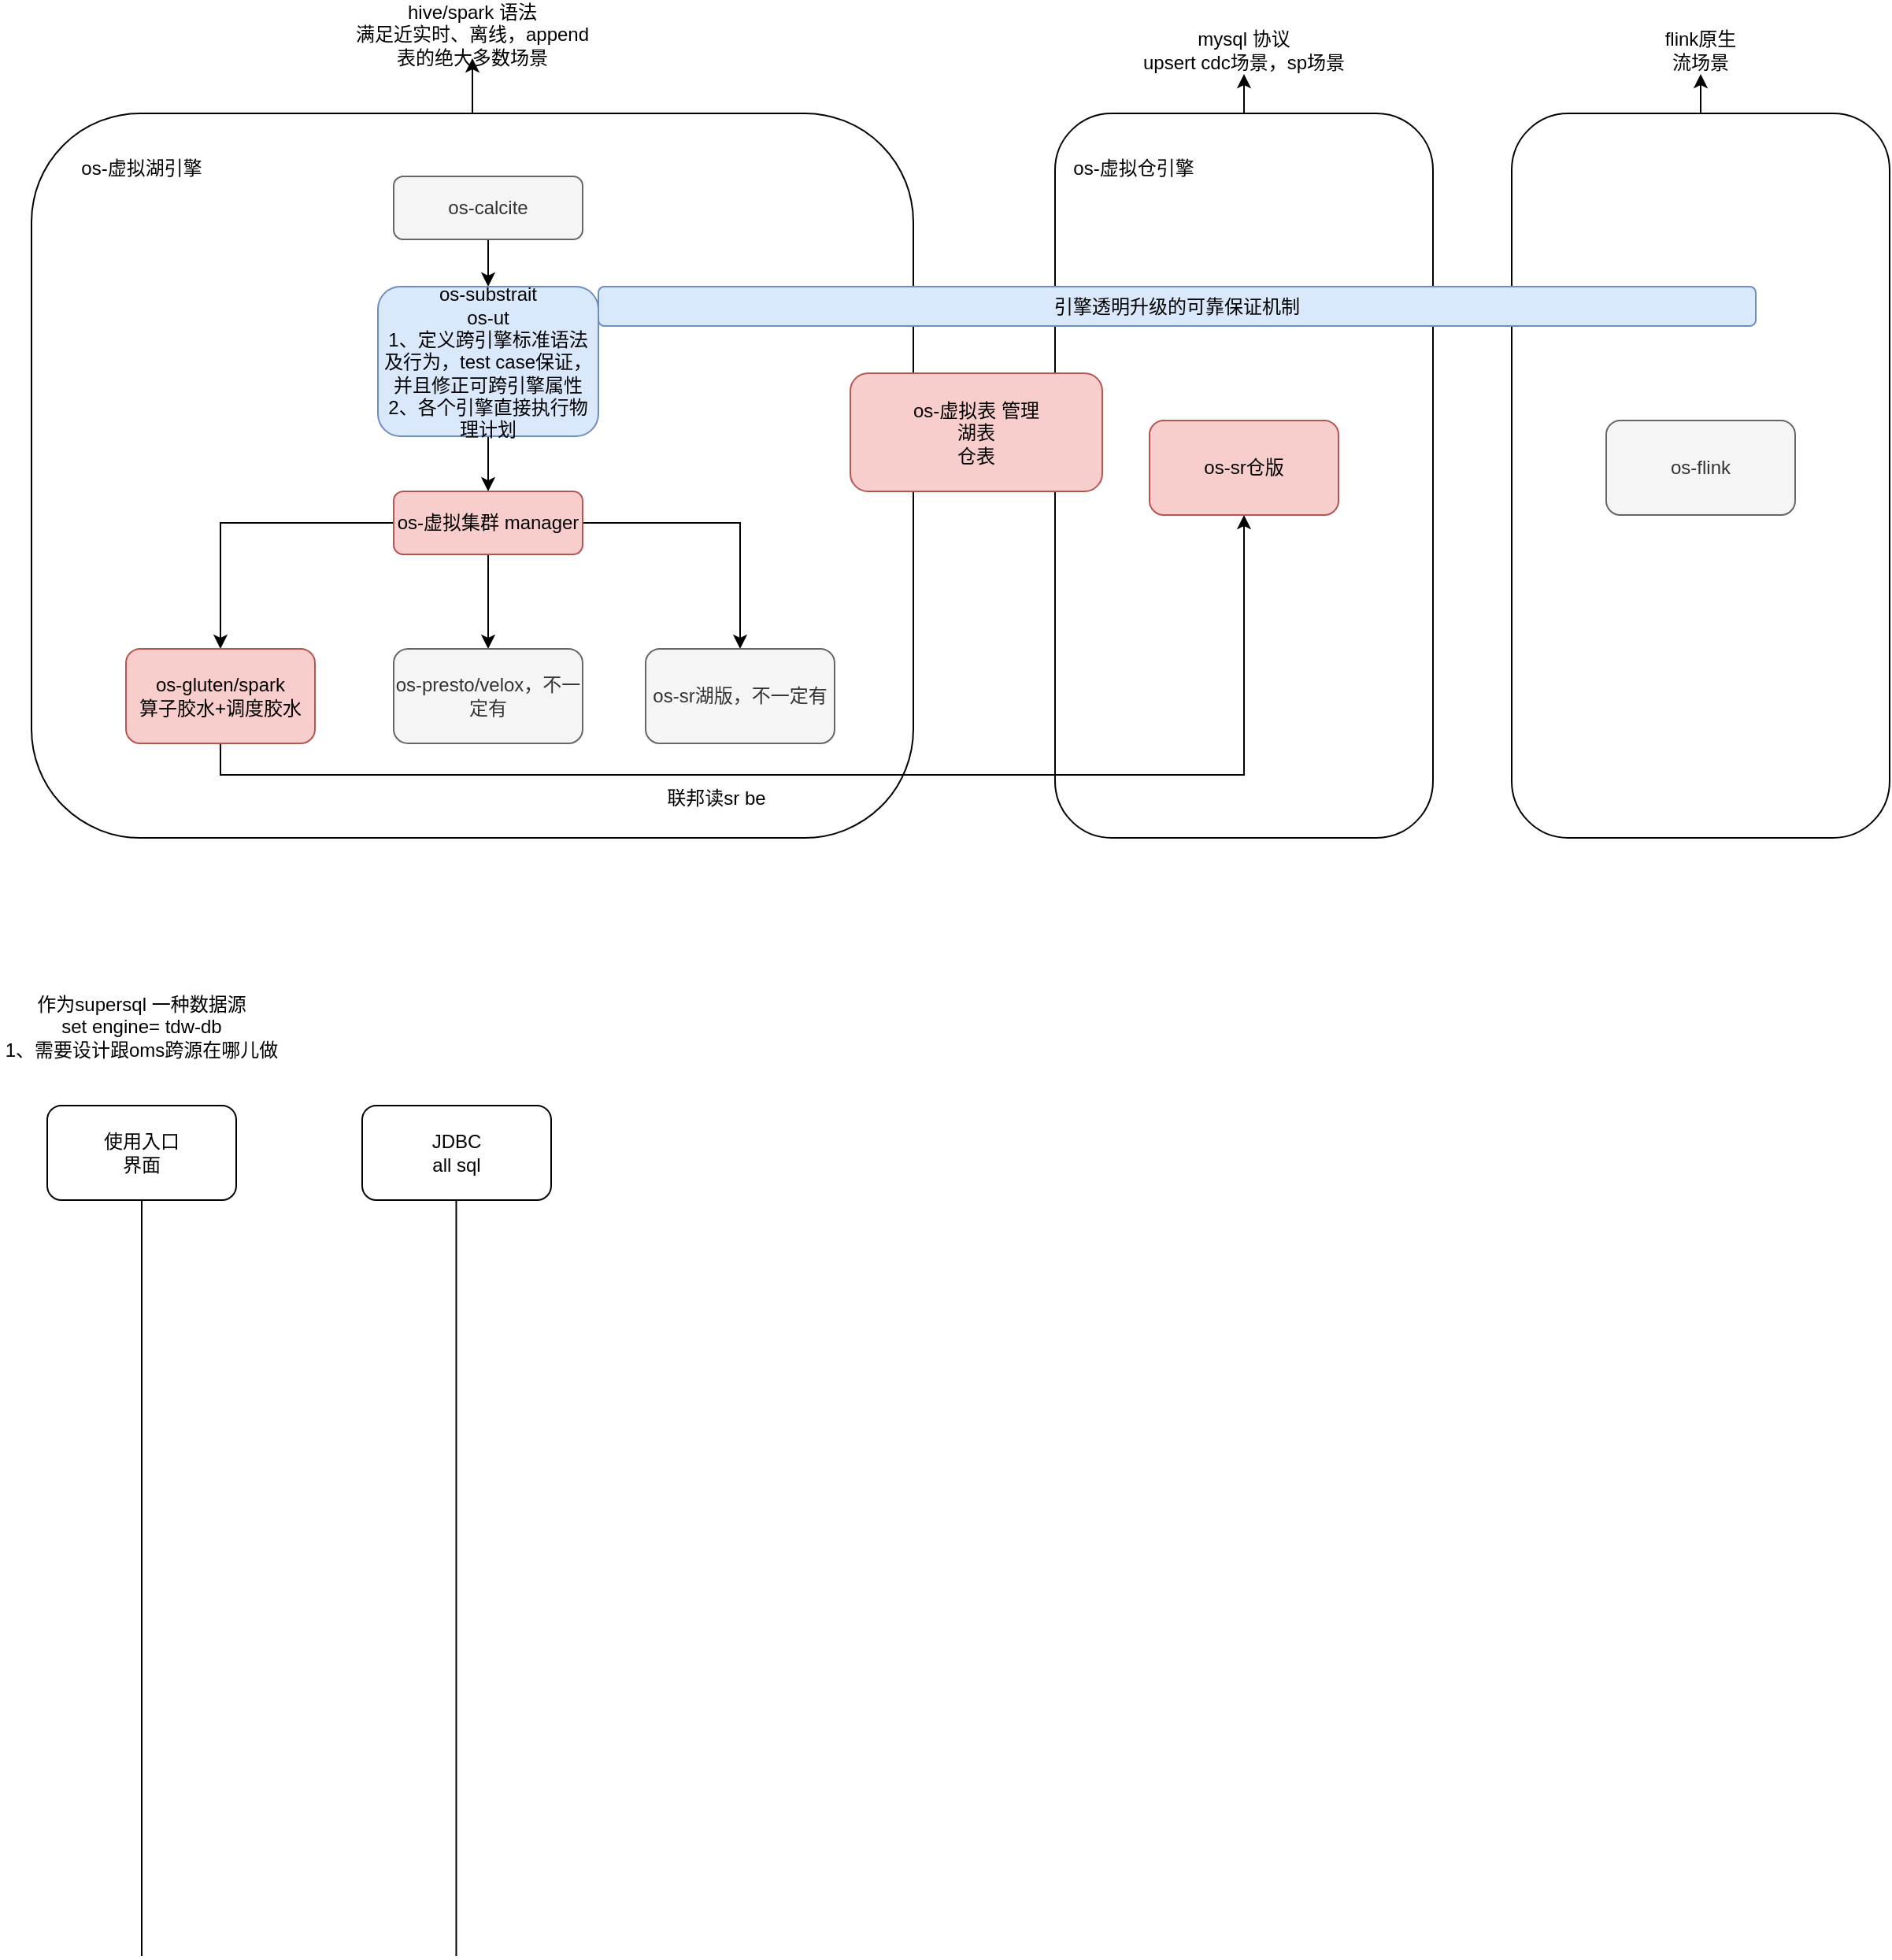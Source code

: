 <mxfile version="21.3.5" type="github">
  <diagram name="Page-1" id="8lwrr520fnj5I97nS26R">
    <mxGraphModel dx="772" dy="452" grid="1" gridSize="10" guides="1" tooltips="1" connect="1" arrows="1" fold="1" page="1" pageScale="1" pageWidth="827" pageHeight="1169" math="0" shadow="0">
      <root>
        <mxCell id="0" />
        <mxCell id="1" parent="0" />
        <mxCell id="vNtmrMND30P4OsVdQT8x-15" value="" style="rounded=1;whiteSpace=wrap;html=1;" vertex="1" parent="1">
          <mxGeometry x="720" y="390" width="240" height="460" as="geometry" />
        </mxCell>
        <mxCell id="vNtmrMND30P4OsVdQT8x-16" style="edgeStyle=orthogonalEdgeStyle;rounded=0;orthogonalLoop=1;jettySize=auto;html=1;" edge="1" parent="1" source="vNtmrMND30P4OsVdQT8x-10" target="vNtmrMND30P4OsVdQT8x-17">
          <mxGeometry relative="1" as="geometry">
            <mxPoint x="350" y="340" as="targetPoint" />
          </mxGeometry>
        </mxCell>
        <mxCell id="vNtmrMND30P4OsVdQT8x-10" value="" style="rounded=1;whiteSpace=wrap;html=1;" vertex="1" parent="1">
          <mxGeometry x="70" y="390" width="560" height="460" as="geometry" />
        </mxCell>
        <mxCell id="vNtmrMND30P4OsVdQT8x-6" style="edgeStyle=orthogonalEdgeStyle;rounded=0;orthogonalLoop=1;jettySize=auto;html=1;entryX=0.5;entryY=0;entryDx=0;entryDy=0;" edge="1" parent="1" source="vNtmrMND30P4OsVdQT8x-1" target="vNtmrMND30P4OsVdQT8x-2">
          <mxGeometry relative="1" as="geometry" />
        </mxCell>
        <mxCell id="vNtmrMND30P4OsVdQT8x-1" value="os-calcite" style="rounded=1;whiteSpace=wrap;html=1;fillColor=#f5f5f5;fontColor=#333333;strokeColor=#666666;" vertex="1" parent="1">
          <mxGeometry x="300" y="430" width="120" height="40" as="geometry" />
        </mxCell>
        <mxCell id="vNtmrMND30P4OsVdQT8x-7" style="edgeStyle=orthogonalEdgeStyle;rounded=0;orthogonalLoop=1;jettySize=auto;html=1;exitX=0;exitY=0.5;exitDx=0;exitDy=0;" edge="1" parent="1" source="vNtmrMND30P4OsVdQT8x-12" target="vNtmrMND30P4OsVdQT8x-3">
          <mxGeometry relative="1" as="geometry" />
        </mxCell>
        <mxCell id="vNtmrMND30P4OsVdQT8x-8" style="edgeStyle=orthogonalEdgeStyle;rounded=0;orthogonalLoop=1;jettySize=auto;html=1;entryX=0.5;entryY=0;entryDx=0;entryDy=0;exitX=0.5;exitY=1;exitDx=0;exitDy=0;" edge="1" parent="1" source="vNtmrMND30P4OsVdQT8x-12" target="vNtmrMND30P4OsVdQT8x-4">
          <mxGeometry relative="1" as="geometry" />
        </mxCell>
        <mxCell id="vNtmrMND30P4OsVdQT8x-9" style="edgeStyle=orthogonalEdgeStyle;rounded=0;orthogonalLoop=1;jettySize=auto;html=1;exitX=1;exitY=0.5;exitDx=0;exitDy=0;" edge="1" parent="1" source="vNtmrMND30P4OsVdQT8x-12" target="vNtmrMND30P4OsVdQT8x-5">
          <mxGeometry relative="1" as="geometry" />
        </mxCell>
        <mxCell id="vNtmrMND30P4OsVdQT8x-13" style="edgeStyle=orthogonalEdgeStyle;rounded=0;orthogonalLoop=1;jettySize=auto;html=1;entryX=0.5;entryY=0;entryDx=0;entryDy=0;" edge="1" parent="1" source="vNtmrMND30P4OsVdQT8x-2" target="vNtmrMND30P4OsVdQT8x-12">
          <mxGeometry relative="1" as="geometry" />
        </mxCell>
        <mxCell id="vNtmrMND30P4OsVdQT8x-2" value="&lt;font style=&quot;font-size: 12px;&quot;&gt;os-substrait&lt;br&gt;os-ut&lt;br style=&quot;font-size: 10px;&quot;&gt;1、定义跨引擎标准语法及行为，test case保证，并且修正可跨引擎属性&lt;br style=&quot;font-size: 10px;&quot;&gt;2、各个引擎直接执行物理计划&lt;/font&gt;" style="rounded=1;whiteSpace=wrap;html=1;fontSize=10;fillColor=#dae8fc;strokeColor=#6c8ebf;" vertex="1" parent="1">
          <mxGeometry x="290" y="500" width="140" height="95" as="geometry" />
        </mxCell>
        <mxCell id="vNtmrMND30P4OsVdQT8x-23" style="edgeStyle=orthogonalEdgeStyle;rounded=0;orthogonalLoop=1;jettySize=auto;html=1;" edge="1" parent="1" source="vNtmrMND30P4OsVdQT8x-3" target="vNtmrMND30P4OsVdQT8x-22">
          <mxGeometry relative="1" as="geometry">
            <Array as="points">
              <mxPoint x="190" y="810" />
              <mxPoint x="840" y="810" />
            </Array>
          </mxGeometry>
        </mxCell>
        <mxCell id="vNtmrMND30P4OsVdQT8x-3" value="os-gluten/spark&lt;br&gt;算子胶水+调度胶水" style="rounded=1;whiteSpace=wrap;html=1;fillColor=#f8cecc;strokeColor=#b85450;" vertex="1" parent="1">
          <mxGeometry x="130" y="730" width="120" height="60" as="geometry" />
        </mxCell>
        <mxCell id="vNtmrMND30P4OsVdQT8x-4" value="os-presto/velox，不一定有" style="rounded=1;whiteSpace=wrap;html=1;fillColor=#f5f5f5;fontColor=#333333;strokeColor=#666666;" vertex="1" parent="1">
          <mxGeometry x="300" y="730" width="120" height="60" as="geometry" />
        </mxCell>
        <mxCell id="vNtmrMND30P4OsVdQT8x-5" value="os-sr湖版，不一定有" style="rounded=1;whiteSpace=wrap;html=1;fillColor=#f5f5f5;fontColor=#333333;strokeColor=#666666;" vertex="1" parent="1">
          <mxGeometry x="460" y="730" width="120" height="60" as="geometry" />
        </mxCell>
        <mxCell id="vNtmrMND30P4OsVdQT8x-11" value="os-虚拟湖引擎" style="text;html=1;strokeColor=none;fillColor=none;align=center;verticalAlign=middle;whiteSpace=wrap;rounded=0;" vertex="1" parent="1">
          <mxGeometry x="100" y="410" width="80" height="30" as="geometry" />
        </mxCell>
        <mxCell id="vNtmrMND30P4OsVdQT8x-12" value="os-虚拟集群 manager" style="rounded=1;whiteSpace=wrap;html=1;fillColor=#f8cecc;strokeColor=#b85450;" vertex="1" parent="1">
          <mxGeometry x="300" y="630" width="120" height="40" as="geometry" />
        </mxCell>
        <mxCell id="vNtmrMND30P4OsVdQT8x-14" value="os-虚拟表 管理&lt;br&gt;湖表&lt;br&gt;仓表" style="rounded=1;whiteSpace=wrap;html=1;fillColor=#f8cecc;strokeColor=#b85450;" vertex="1" parent="1">
          <mxGeometry x="590" y="555" width="160" height="75" as="geometry" />
        </mxCell>
        <mxCell id="vNtmrMND30P4OsVdQT8x-18" style="edgeStyle=orthogonalEdgeStyle;rounded=0;orthogonalLoop=1;jettySize=auto;html=1;" edge="1" parent="1" source="vNtmrMND30P4OsVdQT8x-15" target="vNtmrMND30P4OsVdQT8x-19">
          <mxGeometry relative="1" as="geometry">
            <mxPoint x="840.0" y="350" as="targetPoint" />
          </mxGeometry>
        </mxCell>
        <mxCell id="vNtmrMND30P4OsVdQT8x-17" value="hive/spark 语法&lt;br&gt;满足近实时、离线，append表的绝大多数场景" style="text;html=1;strokeColor=none;fillColor=none;align=center;verticalAlign=middle;whiteSpace=wrap;rounded=0;" vertex="1" parent="1">
          <mxGeometry x="270" y="325" width="160" height="30" as="geometry" />
        </mxCell>
        <mxCell id="vNtmrMND30P4OsVdQT8x-19" value="mysql 协议&lt;br&gt;upsert cdc场景，sp场景" style="text;html=1;strokeColor=none;fillColor=none;align=center;verticalAlign=middle;whiteSpace=wrap;rounded=0;" vertex="1" parent="1">
          <mxGeometry x="760" y="335" width="160" height="30" as="geometry" />
        </mxCell>
        <mxCell id="vNtmrMND30P4OsVdQT8x-25" style="edgeStyle=orthogonalEdgeStyle;rounded=0;orthogonalLoop=1;jettySize=auto;html=1;" edge="1" parent="1" source="vNtmrMND30P4OsVdQT8x-20" target="vNtmrMND30P4OsVdQT8x-26">
          <mxGeometry relative="1" as="geometry">
            <mxPoint x="1130" y="350" as="targetPoint" />
          </mxGeometry>
        </mxCell>
        <mxCell id="vNtmrMND30P4OsVdQT8x-20" value="" style="rounded=1;whiteSpace=wrap;html=1;" vertex="1" parent="1">
          <mxGeometry x="1010" y="390" width="240" height="460" as="geometry" />
        </mxCell>
        <mxCell id="vNtmrMND30P4OsVdQT8x-21" value="os-虚拟仓引擎" style="text;html=1;strokeColor=none;fillColor=none;align=center;verticalAlign=middle;whiteSpace=wrap;rounded=0;" vertex="1" parent="1">
          <mxGeometry x="730" y="410" width="80" height="30" as="geometry" />
        </mxCell>
        <mxCell id="vNtmrMND30P4OsVdQT8x-22" value="os-sr仓版" style="rounded=1;whiteSpace=wrap;html=1;fillColor=#f8cecc;strokeColor=#b85450;" vertex="1" parent="1">
          <mxGeometry x="780" y="585" width="120" height="60" as="geometry" />
        </mxCell>
        <mxCell id="vNtmrMND30P4OsVdQT8x-24" value="联邦读sr be" style="text;html=1;strokeColor=none;fillColor=none;align=center;verticalAlign=middle;whiteSpace=wrap;rounded=0;" vertex="1" parent="1">
          <mxGeometry x="460" y="810" width="90" height="30" as="geometry" />
        </mxCell>
        <mxCell id="vNtmrMND30P4OsVdQT8x-26" value="flink原生&lt;br&gt;流场景" style="text;html=1;strokeColor=none;fillColor=none;align=center;verticalAlign=middle;whiteSpace=wrap;rounded=0;" vertex="1" parent="1">
          <mxGeometry x="1090" y="335" width="80" height="30" as="geometry" />
        </mxCell>
        <mxCell id="vNtmrMND30P4OsVdQT8x-27" value="os-flink" style="rounded=1;whiteSpace=wrap;html=1;fillColor=#f5f5f5;strokeColor=#666666;fontColor=#333333;" vertex="1" parent="1">
          <mxGeometry x="1070" y="585" width="120" height="60" as="geometry" />
        </mxCell>
        <mxCell id="vNtmrMND30P4OsVdQT8x-28" value="引擎透明升级的可靠保证机制" style="rounded=1;whiteSpace=wrap;html=1;fillColor=#dae8fc;strokeColor=#6c8ebf;" vertex="1" parent="1">
          <mxGeometry x="430" y="500" width="735" height="25" as="geometry" />
        </mxCell>
        <mxCell id="vNtmrMND30P4OsVdQT8x-31" value="使用入口&lt;br&gt;界面" style="rounded=1;whiteSpace=wrap;html=1;" vertex="1" parent="1">
          <mxGeometry x="80" y="1020" width="120" height="60" as="geometry" />
        </mxCell>
        <mxCell id="vNtmrMND30P4OsVdQT8x-32" value="" style="endArrow=none;html=1;rounded=0;" edge="1" parent="1" target="vNtmrMND30P4OsVdQT8x-31">
          <mxGeometry width="50" height="50" relative="1" as="geometry">
            <mxPoint x="140" y="1560" as="sourcePoint" />
            <mxPoint x="165" y="1180" as="targetPoint" />
          </mxGeometry>
        </mxCell>
        <mxCell id="vNtmrMND30P4OsVdQT8x-33" value="JDBC&lt;br&gt;all sql" style="rounded=1;whiteSpace=wrap;html=1;" vertex="1" parent="1">
          <mxGeometry x="280" y="1020" width="120" height="60" as="geometry" />
        </mxCell>
        <mxCell id="vNtmrMND30P4OsVdQT8x-34" value="作为supersql 一种数据源&lt;br&gt;set engine= tdw-db&lt;br&gt;1、需要设计跟oms跨源在哪儿做" style="text;html=1;align=center;verticalAlign=middle;whiteSpace=wrap;rounded=0;" vertex="1" parent="1">
          <mxGeometry x="50" y="940" width="180" height="60" as="geometry" />
        </mxCell>
        <mxCell id="vNtmrMND30P4OsVdQT8x-35" value="" style="endArrow=none;html=1;rounded=0;" edge="1" parent="1">
          <mxGeometry width="50" height="50" relative="1" as="geometry">
            <mxPoint x="339.74" y="1560" as="sourcePoint" />
            <mxPoint x="339.74" y="1080" as="targetPoint" />
          </mxGeometry>
        </mxCell>
      </root>
    </mxGraphModel>
  </diagram>
</mxfile>
